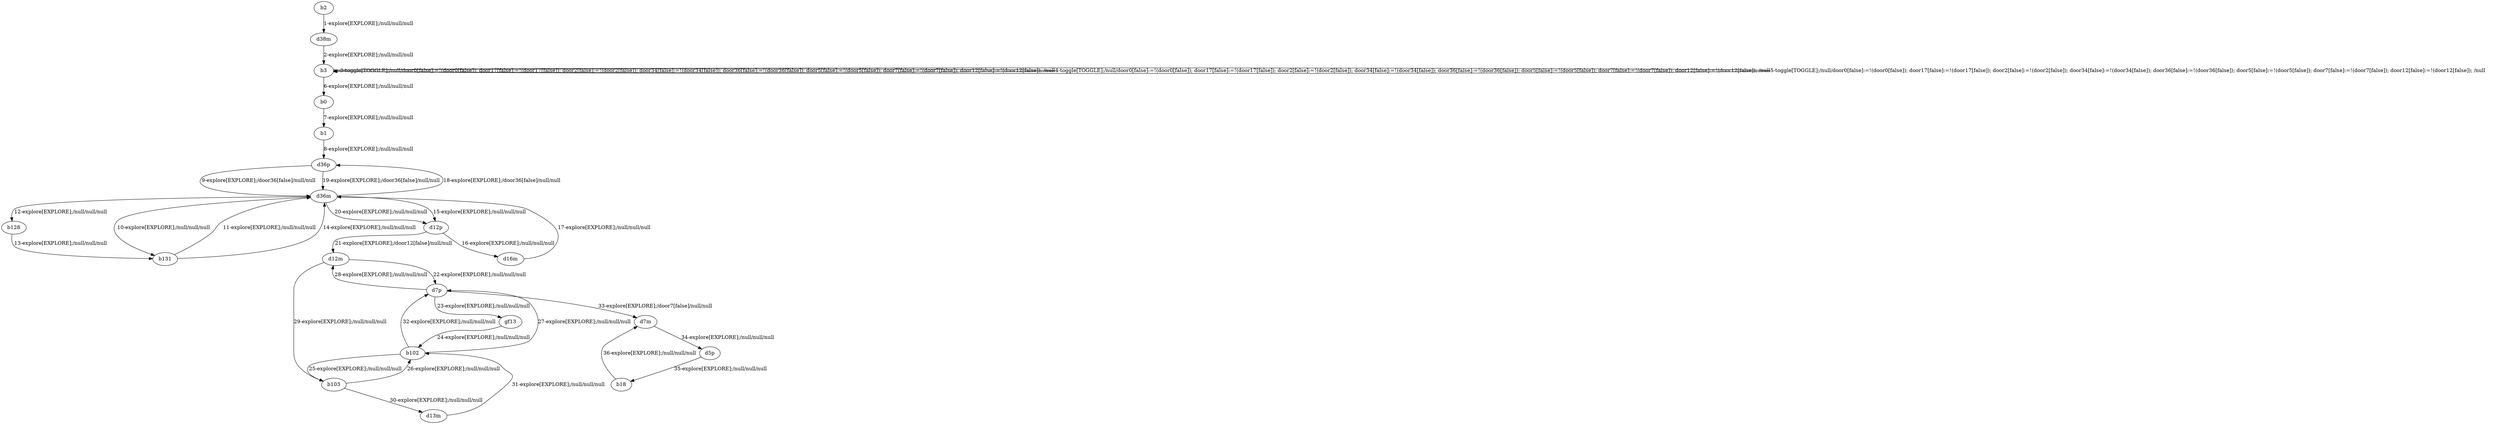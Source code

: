 # Total number of goals covered by this test: 2
# d5p --> b18
# b18 --> d7m

digraph g {
"b2" -> "d38m" [label = "1-explore[EXPLORE];/null/null/null"];
"d38m" -> "b3" [label = "2-explore[EXPLORE];/null/null/null"];
"b3" -> "b3" [label = "3-toggle[TOGGLE];/null/door0[false]:=!(door0[false]); door17[false]:=!(door17[false]); door2[false]:=!(door2[false]); door34[false]:=!(door34[false]); door36[false]:=!(door36[false]); door5[false]:=!(door5[false]); door7[false]:=!(door7[false]); door12[false]:=!(door12[false]); /null"];
"b3" -> "b3" [label = "4-toggle[TOGGLE];/null/door0[false]:=!(door0[false]); door17[false]:=!(door17[false]); door2[false]:=!(door2[false]); door34[false]:=!(door34[false]); door36[false]:=!(door36[false]); door5[false]:=!(door5[false]); door7[false]:=!(door7[false]); door12[false]:=!(door12[false]); /null"];
"b3" -> "b3" [label = "5-toggle[TOGGLE];/null/door0[false]:=!(door0[false]); door17[false]:=!(door17[false]); door2[false]:=!(door2[false]); door34[false]:=!(door34[false]); door36[false]:=!(door36[false]); door5[false]:=!(door5[false]); door7[false]:=!(door7[false]); door12[false]:=!(door12[false]); /null"];
"b3" -> "b0" [label = "6-explore[EXPLORE];/null/null/null"];
"b0" -> "b1" [label = "7-explore[EXPLORE];/null/null/null"];
"b1" -> "d36p" [label = "8-explore[EXPLORE];/null/null/null"];
"d36p" -> "d36m" [label = "9-explore[EXPLORE];/door36[false]/null/null"];
"d36m" -> "b131" [label = "10-explore[EXPLORE];/null/null/null"];
"b131" -> "d36m" [label = "11-explore[EXPLORE];/null/null/null"];
"d36m" -> "b128" [label = "12-explore[EXPLORE];/null/null/null"];
"b128" -> "b131" [label = "13-explore[EXPLORE];/null/null/null"];
"b131" -> "d36m" [label = "14-explore[EXPLORE];/null/null/null"];
"d36m" -> "d12p" [label = "15-explore[EXPLORE];/null/null/null"];
"d12p" -> "d16m" [label = "16-explore[EXPLORE];/null/null/null"];
"d16m" -> "d36m" [label = "17-explore[EXPLORE];/null/null/null"];
"d36m" -> "d36p" [label = "18-explore[EXPLORE];/door36[false]/null/null"];
"d36p" -> "d36m" [label = "19-explore[EXPLORE];/door36[false]/null/null"];
"d36m" -> "d12p" [label = "20-explore[EXPLORE];/null/null/null"];
"d12p" -> "d12m" [label = "21-explore[EXPLORE];/door12[false]/null/null"];
"d12m" -> "d7p" [label = "22-explore[EXPLORE];/null/null/null"];
"d7p" -> "gf13" [label = "23-explore[EXPLORE];/null/null/null"];
"gf13" -> "b102" [label = "24-explore[EXPLORE];/null/null/null"];
"b102" -> "b103" [label = "25-explore[EXPLORE];/null/null/null"];
"b103" -> "b102" [label = "26-explore[EXPLORE];/null/null/null"];
"b102" -> "d7p" [label = "27-explore[EXPLORE];/null/null/null"];
"d7p" -> "d12m" [label = "28-explore[EXPLORE];/null/null/null"];
"d12m" -> "b103" [label = "29-explore[EXPLORE];/null/null/null"];
"b103" -> "d13m" [label = "30-explore[EXPLORE];/null/null/null"];
"d13m" -> "b102" [label = "31-explore[EXPLORE];/null/null/null"];
"b102" -> "d7p" [label = "32-explore[EXPLORE];/null/null/null"];
"d7p" -> "d7m" [label = "33-explore[EXPLORE];/door7[false]/null/null"];
"d7m" -> "d5p" [label = "34-explore[EXPLORE];/null/null/null"];
"d5p" -> "b18" [label = "35-explore[EXPLORE];/null/null/null"];
"b18" -> "d7m" [label = "36-explore[EXPLORE];/null/null/null"];
}